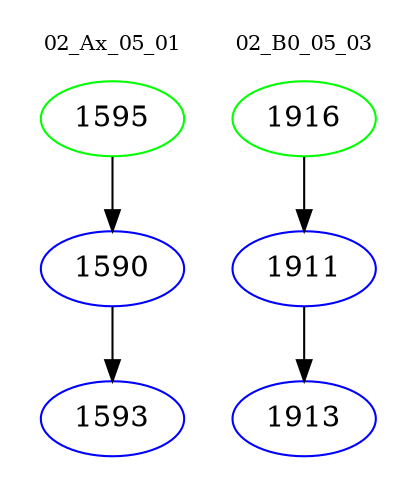digraph{
subgraph cluster_0 {
color = white
label = "02_Ax_05_01";
fontsize=10;
T0_1595 [label="1595", color="green"]
T0_1595 -> T0_1590 [color="black"]
T0_1590 [label="1590", color="blue"]
T0_1590 -> T0_1593 [color="black"]
T0_1593 [label="1593", color="blue"]
}
subgraph cluster_1 {
color = white
label = "02_B0_05_03";
fontsize=10;
T1_1916 [label="1916", color="green"]
T1_1916 -> T1_1911 [color="black"]
T1_1911 [label="1911", color="blue"]
T1_1911 -> T1_1913 [color="black"]
T1_1913 [label="1913", color="blue"]
}
}
